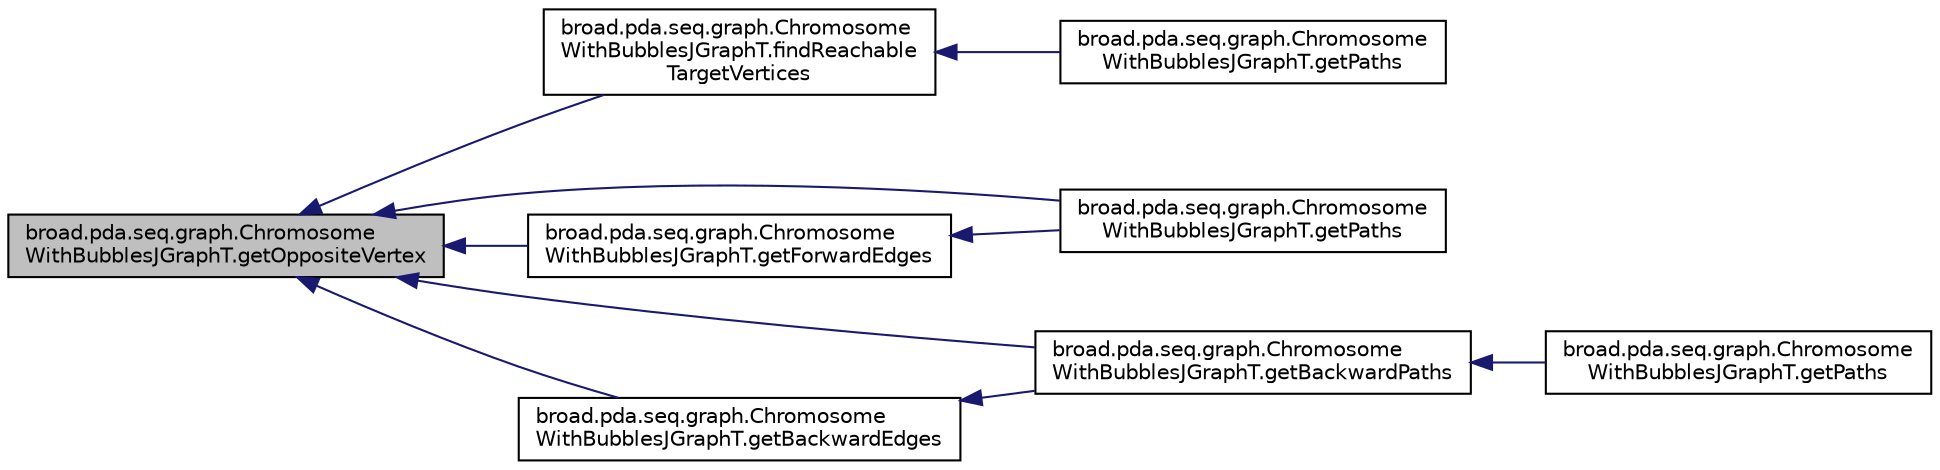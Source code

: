 digraph "broad.pda.seq.graph.ChromosomeWithBubblesJGraphT.getOppositeVertex"
{
  edge [fontname="Helvetica",fontsize="10",labelfontname="Helvetica",labelfontsize="10"];
  node [fontname="Helvetica",fontsize="10",shape=record];
  rankdir="LR";
  Node1 [label="broad.pda.seq.graph.Chromosome\lWithBubblesJGraphT.getOppositeVertex",height=0.2,width=0.4,color="black", fillcolor="grey75", style="filled" fontcolor="black"];
  Node1 -> Node2 [dir="back",color="midnightblue",fontsize="10",style="solid"];
  Node2 [label="broad.pda.seq.graph.Chromosome\lWithBubblesJGraphT.findReachable\lTargetVertices",height=0.2,width=0.4,color="black", fillcolor="white", style="filled",URL="$classbroad_1_1pda_1_1seq_1_1graph_1_1_chromosome_with_bubbles_j_graph_t.html#a5c3772f97a244c6bf2ff6f9e54667047"];
  Node2 -> Node3 [dir="back",color="midnightblue",fontsize="10",style="solid"];
  Node3 [label="broad.pda.seq.graph.Chromosome\lWithBubblesJGraphT.getPaths",height=0.2,width=0.4,color="black", fillcolor="white", style="filled",URL="$classbroad_1_1pda_1_1seq_1_1graph_1_1_chromosome_with_bubbles_j_graph_t.html#ab63a00a2c99d961006c1aa684c9ff508"];
  Node1 -> Node4 [dir="back",color="midnightblue",fontsize="10",style="solid"];
  Node4 [label="broad.pda.seq.graph.Chromosome\lWithBubblesJGraphT.getPaths",height=0.2,width=0.4,color="black", fillcolor="white", style="filled",URL="$classbroad_1_1pda_1_1seq_1_1graph_1_1_chromosome_with_bubbles_j_graph_t.html#afe50a9035a3a399d97bc80e5d68ae3ca"];
  Node1 -> Node5 [dir="back",color="midnightblue",fontsize="10",style="solid"];
  Node5 [label="broad.pda.seq.graph.Chromosome\lWithBubblesJGraphT.getBackwardPaths",height=0.2,width=0.4,color="black", fillcolor="white", style="filled",URL="$classbroad_1_1pda_1_1seq_1_1graph_1_1_chromosome_with_bubbles_j_graph_t.html#aeaf8d68a1b24e160b4ec49198d8029e5"];
  Node5 -> Node6 [dir="back",color="midnightblue",fontsize="10",style="solid"];
  Node6 [label="broad.pda.seq.graph.Chromosome\lWithBubblesJGraphT.getPaths",height=0.2,width=0.4,color="black", fillcolor="white", style="filled",URL="$classbroad_1_1pda_1_1seq_1_1graph_1_1_chromosome_with_bubbles_j_graph_t.html#aa189999760ab15088e48c7fbcdc88bf0"];
  Node1 -> Node7 [dir="back",color="midnightblue",fontsize="10",style="solid"];
  Node7 [label="broad.pda.seq.graph.Chromosome\lWithBubblesJGraphT.getBackwardEdges",height=0.2,width=0.4,color="black", fillcolor="white", style="filled",URL="$classbroad_1_1pda_1_1seq_1_1graph_1_1_chromosome_with_bubbles_j_graph_t.html#affa018ef5e00f853738fd8a21f32c949"];
  Node7 -> Node5 [dir="back",color="midnightblue",fontsize="10",style="solid"];
  Node1 -> Node8 [dir="back",color="midnightblue",fontsize="10",style="solid"];
  Node8 [label="broad.pda.seq.graph.Chromosome\lWithBubblesJGraphT.getForwardEdges",height=0.2,width=0.4,color="black", fillcolor="white", style="filled",URL="$classbroad_1_1pda_1_1seq_1_1graph_1_1_chromosome_with_bubbles_j_graph_t.html#afea269e94ab8a39ab2df12ff9d104062"];
  Node8 -> Node4 [dir="back",color="midnightblue",fontsize="10",style="solid"];
}
